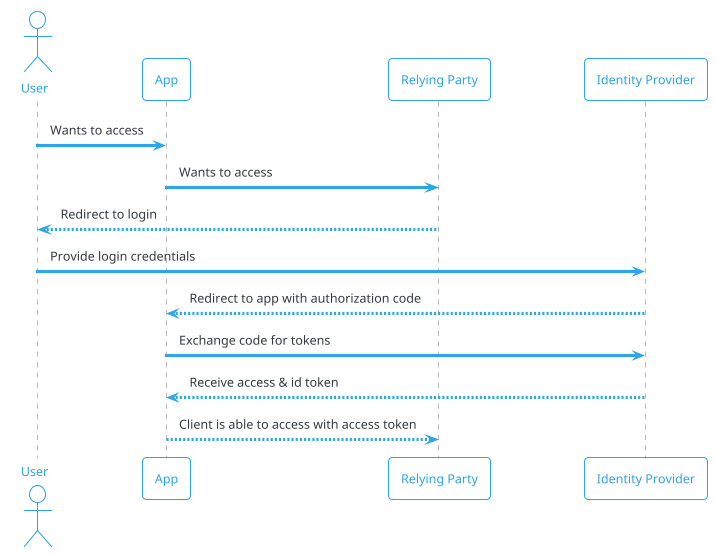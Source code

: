 @startuml
!theme cerulean-outline

actor User as u
participant "App" as a
participant "Relying Party" as rp
participant "Identity Provider" as idp

u -> a : Wants to access
a -> rp : Wants to access
rp --> u : Redirect to login

u -> idp : Provide login credentials
idp --> a : Redirect to app with authorization code
a -> idp : Exchange code for tokens
idp --> a : Receive access & id token

a --> rp : Client is able to access with access token

@enduml
